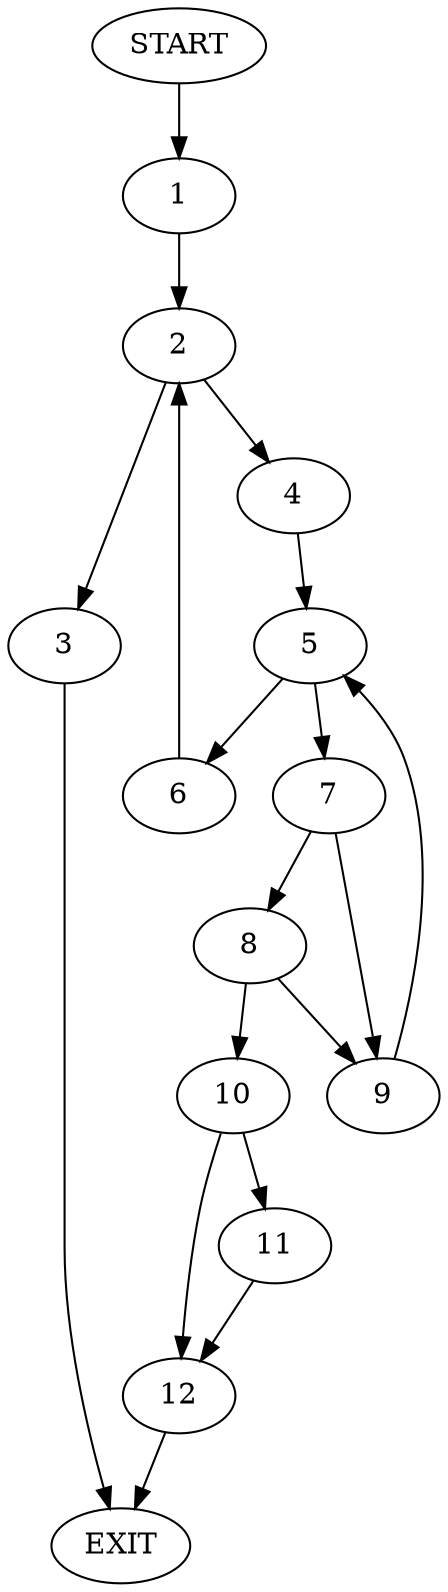 digraph {
0 [label="START"]
13 [label="EXIT"]
0 -> 1
1 -> 2
2 -> 3
2 -> 4
4 -> 5
3 -> 13
5 -> 6
5 -> 7
6 -> 2
7 -> 8
7 -> 9
8 -> 10
8 -> 9
9 -> 5
10 -> 11
10 -> 12
11 -> 12
12 -> 13
}
